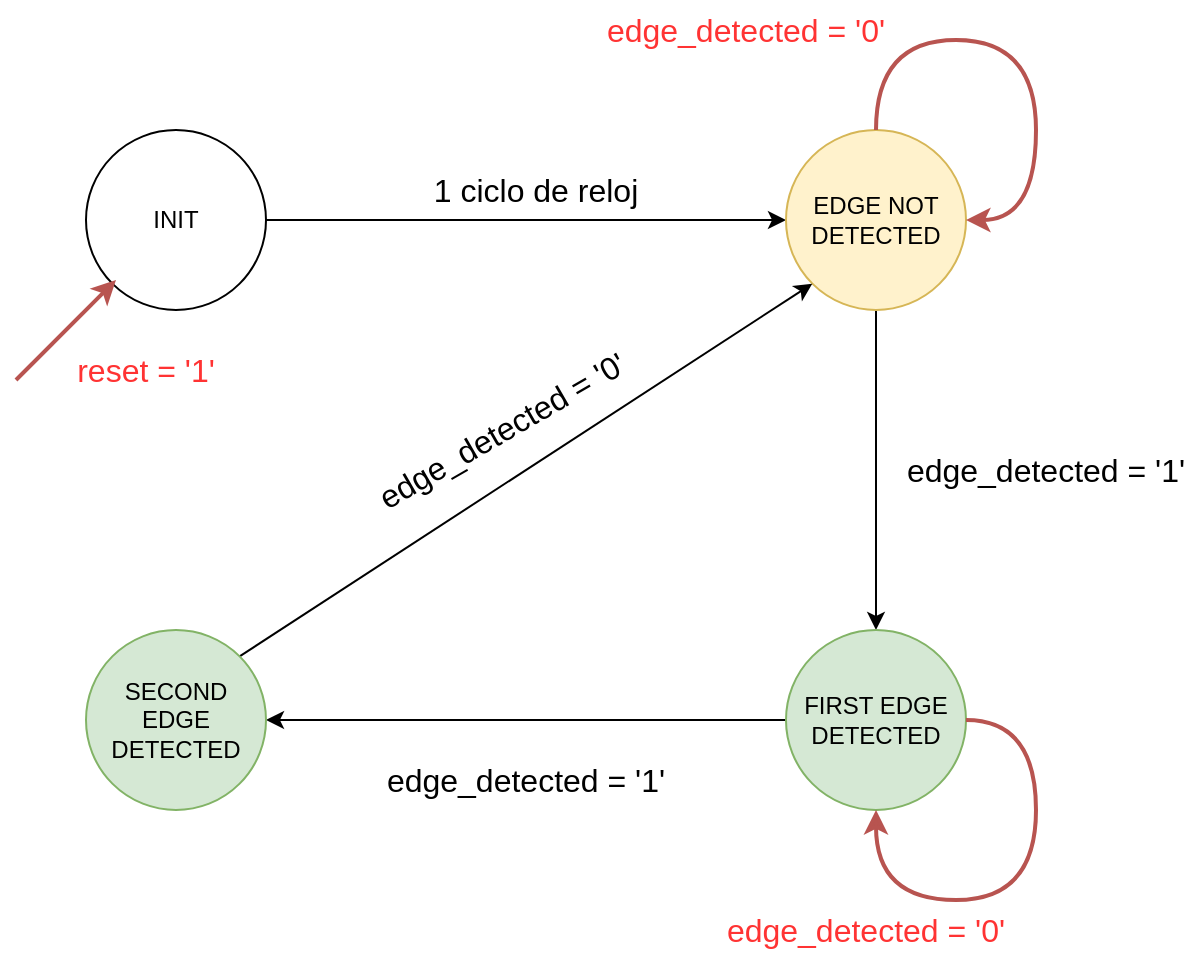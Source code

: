 <mxfile version="22.0.1" type="github">
  <diagram name="Página-1" id="CuxPnkkvs5DlwOuiLvMh">
    <mxGraphModel dx="546" dy="759" grid="1" gridSize="10" guides="1" tooltips="1" connect="1" arrows="1" fold="1" page="1" pageScale="1" pageWidth="827" pageHeight="1169" math="0" shadow="0">
      <root>
        <mxCell id="0" />
        <mxCell id="1" parent="0" />
        <mxCell id="vlrOp3OXZszS_DUya9lu-5" style="edgeStyle=orthogonalEdgeStyle;rounded=0;orthogonalLoop=1;jettySize=auto;html=1;exitX=1;exitY=0.5;exitDx=0;exitDy=0;entryX=0;entryY=0.5;entryDx=0;entryDy=0;" edge="1" parent="1" source="vlrOp3OXZszS_DUya9lu-1" target="vlrOp3OXZszS_DUya9lu-2">
          <mxGeometry relative="1" as="geometry" />
        </mxCell>
        <mxCell id="vlrOp3OXZszS_DUya9lu-1" value="INIT" style="ellipse;whiteSpace=wrap;html=1;aspect=fixed;" vertex="1" parent="1">
          <mxGeometry x="205" y="125" width="90" height="90" as="geometry" />
        </mxCell>
        <mxCell id="vlrOp3OXZszS_DUya9lu-6" style="edgeStyle=orthogonalEdgeStyle;rounded=0;orthogonalLoop=1;jettySize=auto;html=1;exitX=0.5;exitY=1;exitDx=0;exitDy=0;entryX=0.5;entryY=0;entryDx=0;entryDy=0;" edge="1" parent="1" source="vlrOp3OXZszS_DUya9lu-2" target="vlrOp3OXZszS_DUya9lu-3">
          <mxGeometry relative="1" as="geometry" />
        </mxCell>
        <mxCell id="vlrOp3OXZszS_DUya9lu-2" value="EDGE NOT DETECTED" style="ellipse;whiteSpace=wrap;html=1;aspect=fixed;fillColor=#fff2cc;strokeColor=#d6b656;" vertex="1" parent="1">
          <mxGeometry x="555" y="125" width="90" height="90" as="geometry" />
        </mxCell>
        <mxCell id="vlrOp3OXZszS_DUya9lu-7" style="edgeStyle=orthogonalEdgeStyle;rounded=0;orthogonalLoop=1;jettySize=auto;html=1;exitX=0;exitY=0.5;exitDx=0;exitDy=0;entryX=1;entryY=0.5;entryDx=0;entryDy=0;" edge="1" parent="1" source="vlrOp3OXZszS_DUya9lu-3" target="vlrOp3OXZszS_DUya9lu-4">
          <mxGeometry relative="1" as="geometry" />
        </mxCell>
        <mxCell id="vlrOp3OXZszS_DUya9lu-3" value="FIRST EDGE DETECTED" style="ellipse;whiteSpace=wrap;html=1;aspect=fixed;fillColor=#d5e8d4;strokeColor=#82b366;" vertex="1" parent="1">
          <mxGeometry x="555" y="375" width="90" height="90" as="geometry" />
        </mxCell>
        <mxCell id="vlrOp3OXZszS_DUya9lu-8" style="rounded=0;orthogonalLoop=1;jettySize=auto;html=1;exitX=1;exitY=0;exitDx=0;exitDy=0;entryX=0;entryY=1;entryDx=0;entryDy=0;" edge="1" parent="1" source="vlrOp3OXZszS_DUya9lu-4" target="vlrOp3OXZszS_DUya9lu-2">
          <mxGeometry relative="1" as="geometry" />
        </mxCell>
        <mxCell id="vlrOp3OXZszS_DUya9lu-4" value="SECOND EDGE DETECTED" style="ellipse;whiteSpace=wrap;html=1;aspect=fixed;fillColor=#d5e8d4;strokeColor=#82b366;" vertex="1" parent="1">
          <mxGeometry x="205" y="375" width="90" height="90" as="geometry" />
        </mxCell>
        <mxCell id="vlrOp3OXZszS_DUya9lu-9" value="" style="endArrow=classic;html=1;rounded=0;fillColor=#f8cecc;strokeColor=#b85450;strokeWidth=2;" edge="1" parent="1">
          <mxGeometry width="50" height="50" relative="1" as="geometry">
            <mxPoint x="170" y="250" as="sourcePoint" />
            <mxPoint x="220" y="200" as="targetPoint" />
          </mxGeometry>
        </mxCell>
        <mxCell id="vlrOp3OXZszS_DUya9lu-10" style="edgeStyle=orthogonalEdgeStyle;orthogonalLoop=1;jettySize=auto;html=1;exitX=1;exitY=0.5;exitDx=0;exitDy=0;entryX=0.5;entryY=1;entryDx=0;entryDy=0;curved=1;fillColor=#f8cecc;strokeColor=#b85450;strokeWidth=2;" edge="1" parent="1" source="vlrOp3OXZszS_DUya9lu-3" target="vlrOp3OXZszS_DUya9lu-3">
          <mxGeometry relative="1" as="geometry">
            <Array as="points">
              <mxPoint x="680" y="420" />
              <mxPoint x="680" y="510" />
              <mxPoint x="600" y="510" />
            </Array>
          </mxGeometry>
        </mxCell>
        <mxCell id="vlrOp3OXZszS_DUya9lu-11" style="edgeStyle=orthogonalEdgeStyle;orthogonalLoop=1;jettySize=auto;html=1;exitX=0.5;exitY=0;exitDx=0;exitDy=0;entryX=1;entryY=0.5;entryDx=0;entryDy=0;curved=1;fillColor=#f8cecc;strokeColor=#b85450;strokeWidth=2;" edge="1" parent="1" source="vlrOp3OXZszS_DUya9lu-2" target="vlrOp3OXZszS_DUya9lu-2">
          <mxGeometry relative="1" as="geometry">
            <Array as="points">
              <mxPoint x="600" y="80" />
              <mxPoint x="680" y="80" />
              <mxPoint x="680" y="170" />
            </Array>
          </mxGeometry>
        </mxCell>
        <mxCell id="vlrOp3OXZszS_DUya9lu-12" value="&lt;font style=&quot;font-size: 16px;&quot;&gt;reset = &#39;1&#39;&lt;/font&gt;" style="text;html=1;strokeColor=none;fillColor=none;align=center;verticalAlign=middle;whiteSpace=wrap;rounded=0;fontColor=#FF3333;" vertex="1" parent="1">
          <mxGeometry x="190" y="230" width="90" height="30" as="geometry" />
        </mxCell>
        <mxCell id="vlrOp3OXZszS_DUya9lu-14" value="&lt;font style=&quot;font-size: 16px;&quot;&gt;1 ciclo de reloj&lt;/font&gt;" style="text;html=1;strokeColor=none;fillColor=none;align=center;verticalAlign=middle;whiteSpace=wrap;rounded=0;" vertex="1" parent="1">
          <mxGeometry x="370" y="140" width="120" height="30" as="geometry" />
        </mxCell>
        <mxCell id="vlrOp3OXZszS_DUya9lu-15" value="&lt;font style=&quot;font-size: 16px;&quot;&gt;edge_detected = &#39;1&#39;&lt;/font&gt;" style="text;html=1;strokeColor=none;fillColor=none;align=center;verticalAlign=middle;whiteSpace=wrap;rounded=0;" vertex="1" parent="1">
          <mxGeometry x="610" y="280" width="150" height="30" as="geometry" />
        </mxCell>
        <mxCell id="vlrOp3OXZszS_DUya9lu-16" value="&lt;font style=&quot;font-size: 16px;&quot;&gt;edge_detected = &#39;1&#39;&lt;/font&gt;" style="text;html=1;strokeColor=none;fillColor=none;align=center;verticalAlign=middle;whiteSpace=wrap;rounded=0;" vertex="1" parent="1">
          <mxGeometry x="350" y="435" width="150" height="30" as="geometry" />
        </mxCell>
        <mxCell id="vlrOp3OXZszS_DUya9lu-17" value="&lt;font style=&quot;font-size: 16px;&quot;&gt;edge_detected = &#39;0&#39;&lt;/font&gt;" style="text;html=1;strokeColor=none;fillColor=none;align=center;verticalAlign=middle;whiteSpace=wrap;rounded=0;fontColor=#FF3333;" vertex="1" parent="1">
          <mxGeometry x="520" y="510" width="150" height="30" as="geometry" />
        </mxCell>
        <mxCell id="vlrOp3OXZszS_DUya9lu-18" value="&lt;font style=&quot;font-size: 16px;&quot;&gt;edge_detected = &#39;0&#39;&lt;/font&gt;" style="text;html=1;strokeColor=none;fillColor=none;align=center;verticalAlign=middle;whiteSpace=wrap;rounded=0;rotation=-30;" vertex="1" parent="1">
          <mxGeometry x="338" y="260" width="150" height="30" as="geometry" />
        </mxCell>
        <mxCell id="vlrOp3OXZszS_DUya9lu-19" value="&lt;font style=&quot;font-size: 16px;&quot;&gt;edge_detected = &#39;0&#39;&lt;/font&gt;" style="text;html=1;strokeColor=none;fillColor=none;align=center;verticalAlign=middle;whiteSpace=wrap;rounded=0;fontColor=#FF3333;" vertex="1" parent="1">
          <mxGeometry x="460" y="60" width="150" height="30" as="geometry" />
        </mxCell>
      </root>
    </mxGraphModel>
  </diagram>
</mxfile>
